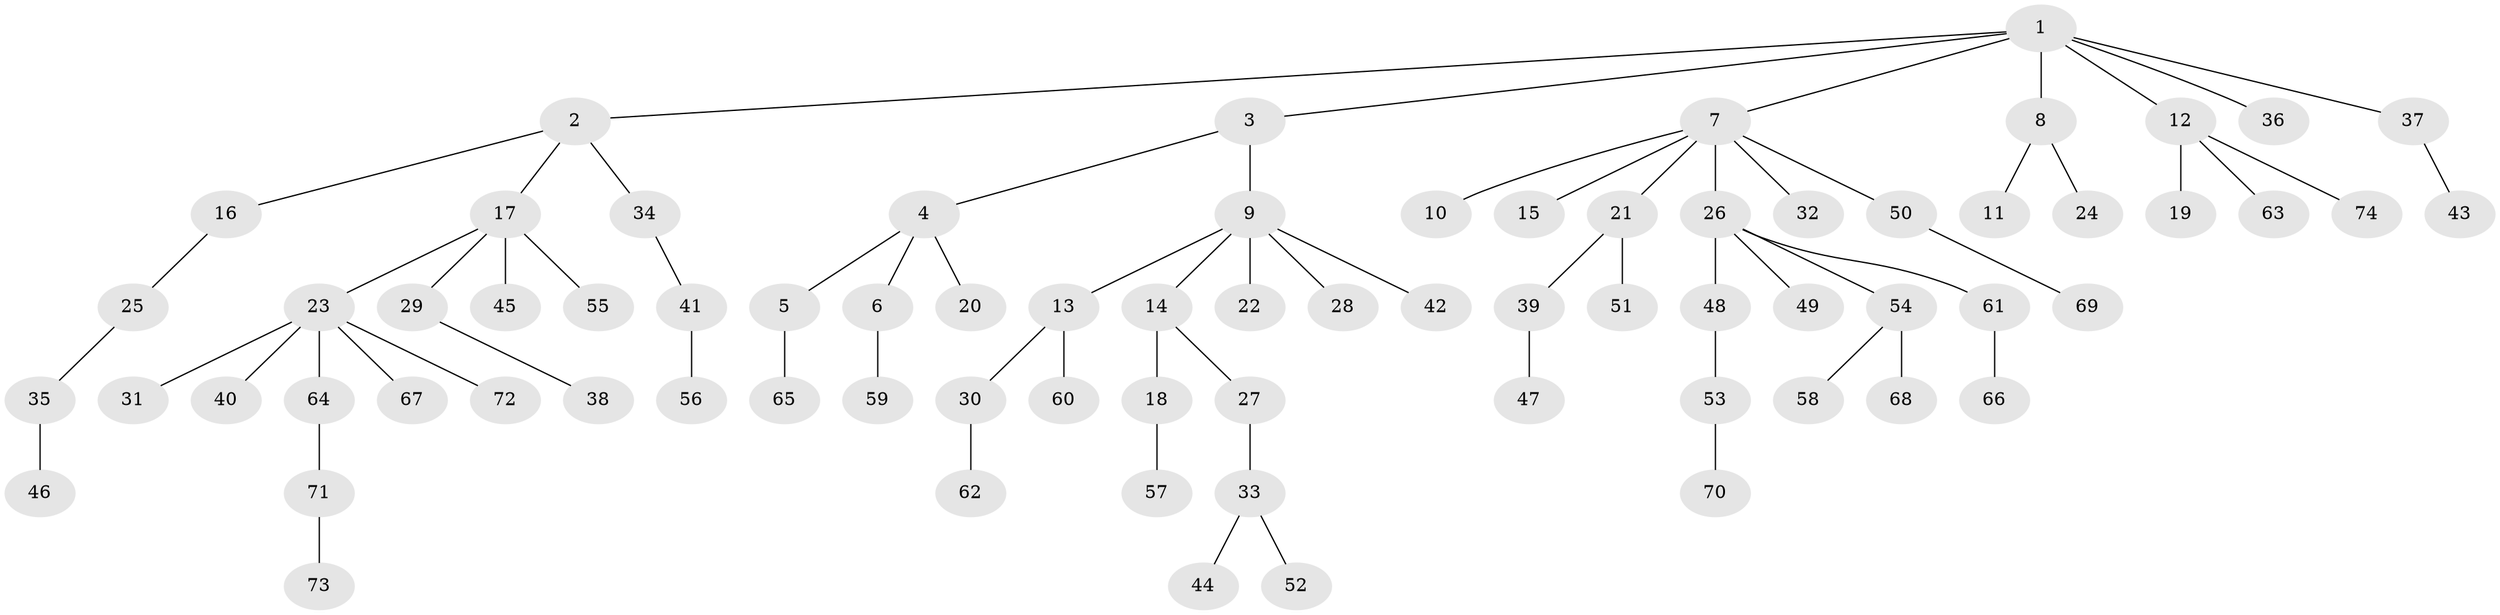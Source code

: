 // coarse degree distribution, {8: 0.020833333333333332, 4: 0.0625, 3: 0.08333333333333333, 1: 0.6458333333333334, 6: 0.020833333333333332, 5: 0.0625, 2: 0.10416666666666667}
// Generated by graph-tools (version 1.1) at 2025/42/03/06/25 10:42:03]
// undirected, 74 vertices, 73 edges
graph export_dot {
graph [start="1"]
  node [color=gray90,style=filled];
  1;
  2;
  3;
  4;
  5;
  6;
  7;
  8;
  9;
  10;
  11;
  12;
  13;
  14;
  15;
  16;
  17;
  18;
  19;
  20;
  21;
  22;
  23;
  24;
  25;
  26;
  27;
  28;
  29;
  30;
  31;
  32;
  33;
  34;
  35;
  36;
  37;
  38;
  39;
  40;
  41;
  42;
  43;
  44;
  45;
  46;
  47;
  48;
  49;
  50;
  51;
  52;
  53;
  54;
  55;
  56;
  57;
  58;
  59;
  60;
  61;
  62;
  63;
  64;
  65;
  66;
  67;
  68;
  69;
  70;
  71;
  72;
  73;
  74;
  1 -- 2;
  1 -- 3;
  1 -- 7;
  1 -- 8;
  1 -- 12;
  1 -- 36;
  1 -- 37;
  2 -- 16;
  2 -- 17;
  2 -- 34;
  3 -- 4;
  3 -- 9;
  4 -- 5;
  4 -- 6;
  4 -- 20;
  5 -- 65;
  6 -- 59;
  7 -- 10;
  7 -- 15;
  7 -- 21;
  7 -- 26;
  7 -- 32;
  7 -- 50;
  8 -- 11;
  8 -- 24;
  9 -- 13;
  9 -- 14;
  9 -- 22;
  9 -- 28;
  9 -- 42;
  12 -- 19;
  12 -- 63;
  12 -- 74;
  13 -- 30;
  13 -- 60;
  14 -- 18;
  14 -- 27;
  16 -- 25;
  17 -- 23;
  17 -- 29;
  17 -- 45;
  17 -- 55;
  18 -- 57;
  21 -- 39;
  21 -- 51;
  23 -- 31;
  23 -- 40;
  23 -- 64;
  23 -- 67;
  23 -- 72;
  25 -- 35;
  26 -- 48;
  26 -- 49;
  26 -- 54;
  26 -- 61;
  27 -- 33;
  29 -- 38;
  30 -- 62;
  33 -- 44;
  33 -- 52;
  34 -- 41;
  35 -- 46;
  37 -- 43;
  39 -- 47;
  41 -- 56;
  48 -- 53;
  50 -- 69;
  53 -- 70;
  54 -- 58;
  54 -- 68;
  61 -- 66;
  64 -- 71;
  71 -- 73;
}
